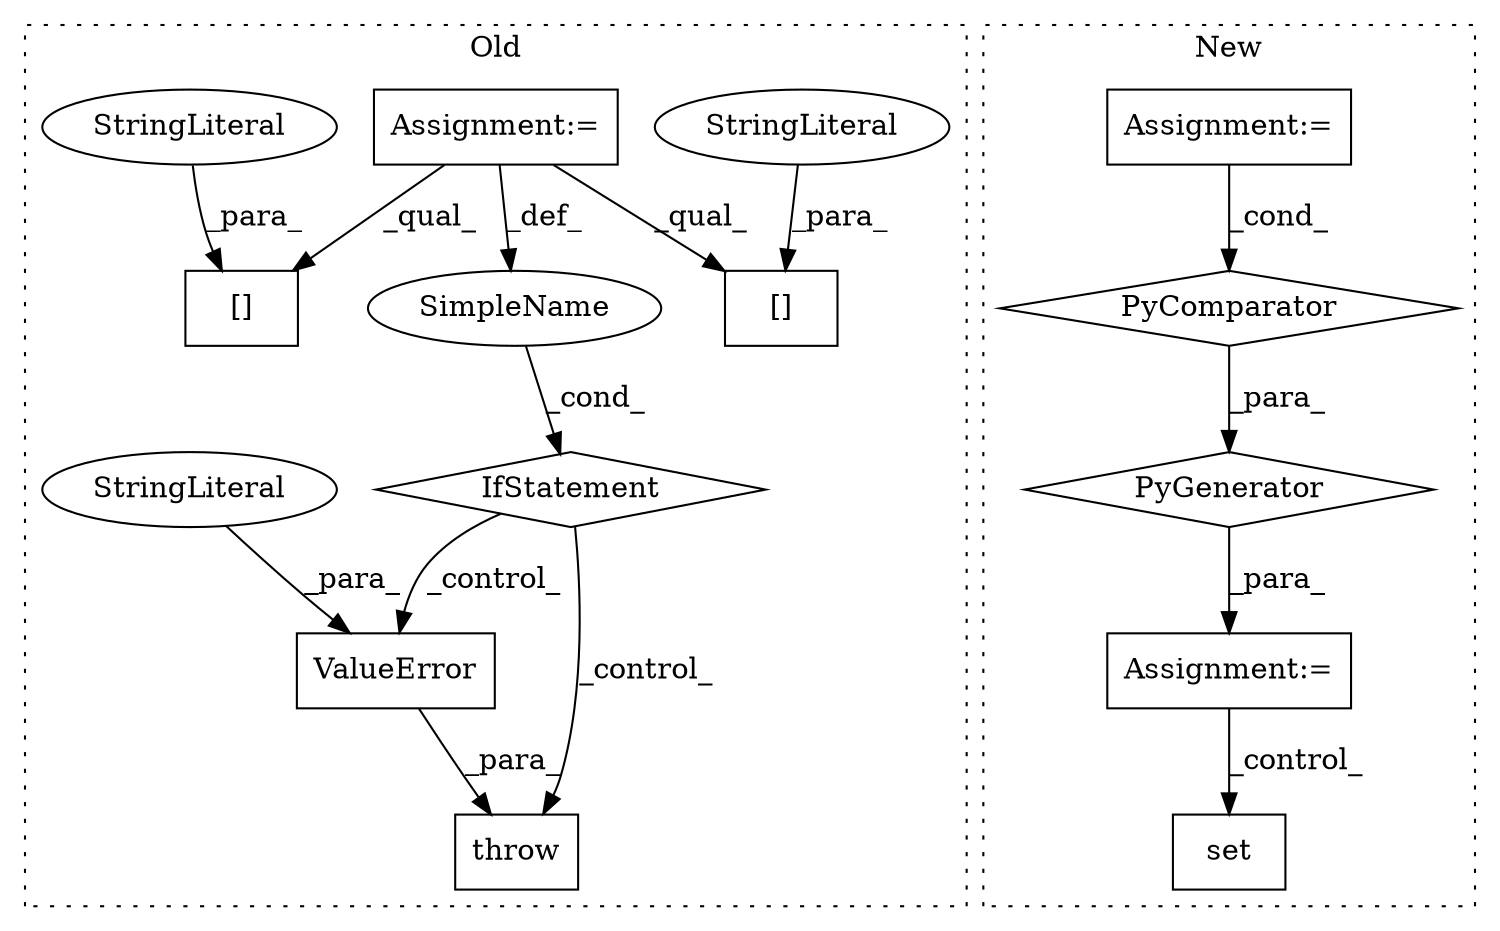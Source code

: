 digraph G {
subgraph cluster0 {
1 [label="throw" a="53" s="11974" l="6" shape="box"];
5 [label="IfStatement" a="25" s="11786,11857" l="18,2" shape="diamond"];
6 [label="SimpleName" a="42" s="" l="" shape="ellipse"];
8 [label="ValueError" a="32" s="11980,12012" l="11,1" shape="box"];
9 [label="StringLiteral" a="45" s="11991" l="21" shape="ellipse"];
11 [label="Assignment:=" a="7" s="11291,11379" l="65,2" shape="box"];
12 [label="[]" a="2" s="11495,11525" l="19,1" shape="box"];
13 [label="StringLiteral" a="45" s="11514" l="11" shape="ellipse"];
14 [label="[]" a="2" s="11404,11421" l="11,1" shape="box"];
15 [label="StringLiteral" a="45" s="11415" l="6" shape="ellipse"];
label = "Old";
style="dotted";
}
subgraph cluster1 {
2 [label="PyGenerator" a="107" s="11285" l="135" shape="diamond"];
3 [label="Assignment:=" a="7" s="11374" l="40" shape="box"];
4 [label="PyComparator" a="113" s="11374" l="40" shape="diamond"];
7 [label="Assignment:=" a="7" s="11266" l="1" shape="box"];
10 [label="set" a="32" s="11653,11701" l="4,1" shape="box"];
label = "New";
style="dotted";
}
2 -> 7 [label="_para_"];
3 -> 4 [label="_cond_"];
4 -> 2 [label="_para_"];
5 -> 8 [label="_control_"];
5 -> 1 [label="_control_"];
6 -> 5 [label="_cond_"];
7 -> 10 [label="_control_"];
8 -> 1 [label="_para_"];
9 -> 8 [label="_para_"];
11 -> 12 [label="_qual_"];
11 -> 6 [label="_def_"];
11 -> 14 [label="_qual_"];
13 -> 12 [label="_para_"];
15 -> 14 [label="_para_"];
}